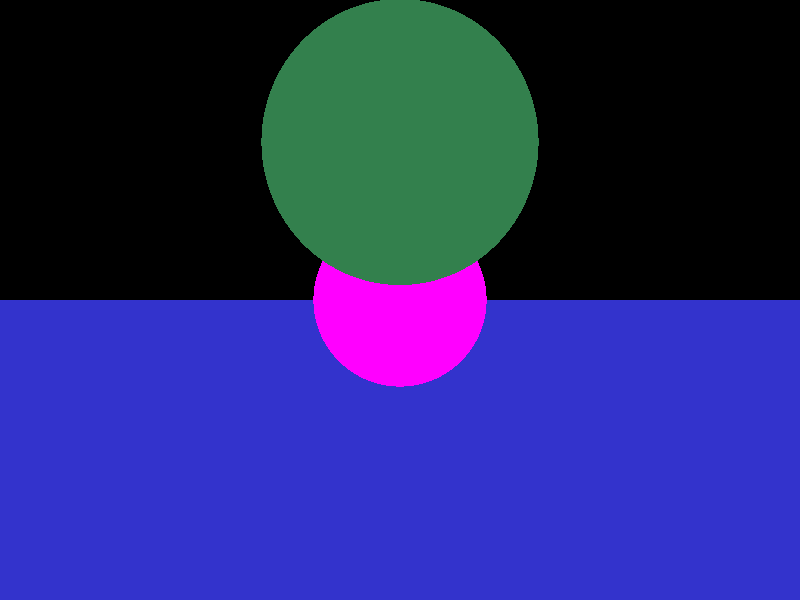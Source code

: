 // cs174, assignment 1 sample file (RIGHT HANDED)

camera {
  location  <0, 0, 14>
  up        <0,  1,  0>
  right     <1.33333, 0,  0>
  look_at   <0, 0, 0>
}

light_source {<-100, 100, 100> color rgb <1.5, 1.5, 1.5>}

sphere { <0, 0, 0>, 2
  pigment { color rgbf <1.0, 0.0, 1.0, 0.5>}
  finish {ambient 0.2 diffuse 0.4 reflection 0.2 refraction 1.0 ior 1.33}
  translate <0, 0, 0>
}

sphere { <0, 2, 6>, 1.8
  pigment { color rgbf <0.2, 0.5, 0.3, 0.5>}
  finish {ambient 0.2 diffuse 0.4 reflection 0.4 refraction 1.0 ior 1.83}
  translate <0, 0, 0>
}

plane {<0, 1, 0>, -4
      pigment {color rgb <0.2, 0.2, 0.8>}
      finish {ambient 0.4 diffuse 0.8}
}
